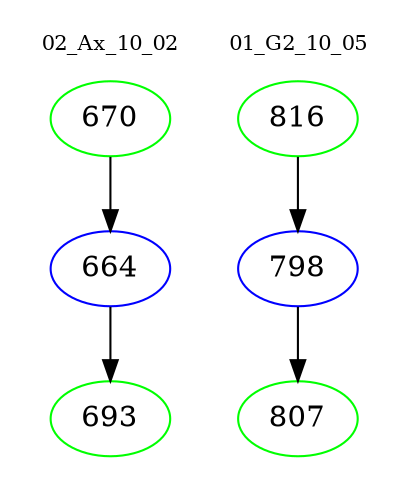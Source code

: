 digraph{
subgraph cluster_0 {
color = white
label = "02_Ax_10_02";
fontsize=10;
T0_670 [label="670", color="green"]
T0_670 -> T0_664 [color="black"]
T0_664 [label="664", color="blue"]
T0_664 -> T0_693 [color="black"]
T0_693 [label="693", color="green"]
}
subgraph cluster_1 {
color = white
label = "01_G2_10_05";
fontsize=10;
T1_816 [label="816", color="green"]
T1_816 -> T1_798 [color="black"]
T1_798 [label="798", color="blue"]
T1_798 -> T1_807 [color="black"]
T1_807 [label="807", color="green"]
}
}
